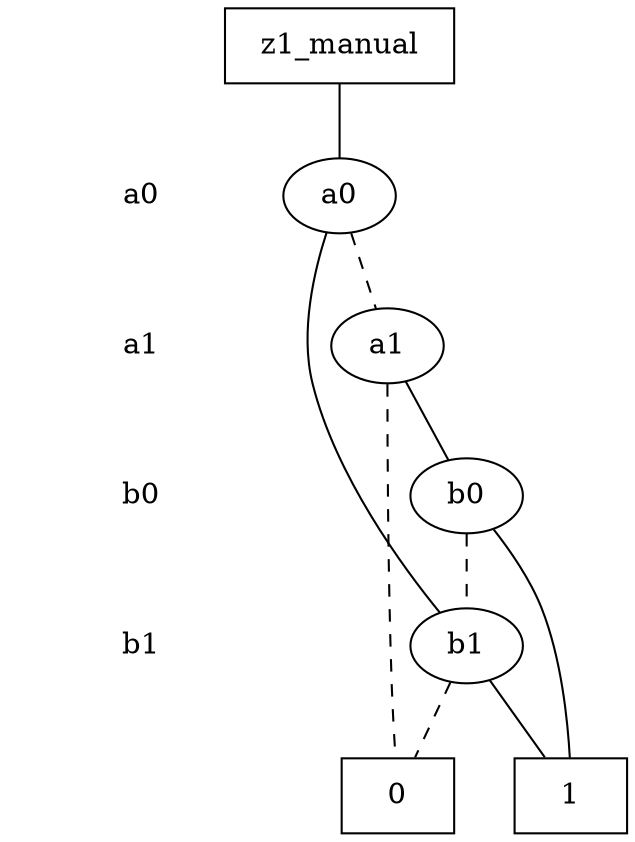 digraph "ZDD" {
size = "7.5,10"
center = true;
edge [dir = none];
{ node [shape = plaintext];
  edge [style = invis];
  "CONST NODES" [style = invis];
" a0 " -> " a1 " -> " b0 " -> " b1 " -> "CONST NODES"; 
}
{ rank = same; node [shape = box]; edge [style = invis];
"  z1_manual  "; }
{ rank = same; " a0 ";
"a0";
}
{ rank = same; " a1 ";
"a1";
}
{ rank = same; " b0 ";
"b0";
}
{ rank = same; " b1 ";
"b1";
}
{ rank = same; "CONST NODES";
{ node [shape = box]; "0xfc";
"0xfb";
}
}
"  z1_manual  " -> "a0" [style = solid];
"a0" -> "b1";
"a0" -> "a1" [style = dashed];
"a1" -> "b0";
"a1" -> "0xfc" [style = dashed];
"b0" -> "0xfb";
"b0" -> "b1" [style = dashed];
"b1" -> "0xfb";
"b1" -> "0xfc" [style = dashed];
"0xfc" [label = "0"];
"0xfb" [label = "1"];
}
